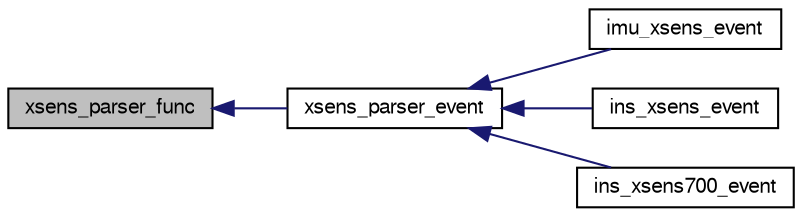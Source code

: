 digraph "xsens_parser_func"
{
  edge [fontname="FreeSans",fontsize="10",labelfontname="FreeSans",labelfontsize="10"];
  node [fontname="FreeSans",fontsize="10",shape=record];
  rankdir="LR";
  Node1 [label="xsens_parser_func",height=0.2,width=0.4,color="black", fillcolor="grey75", style="filled", fontcolor="black"];
  Node1 -> Node2 [dir="back",color="midnightblue",fontsize="10",style="solid",fontname="FreeSans"];
  Node2 [label="xsens_parser_event",height=0.2,width=0.4,color="black", fillcolor="white", style="filled",URL="$xsens__parser_8h.html#a9d0046af933b2f7d8eb98e697b678c6a"];
  Node2 -> Node3 [dir="back",color="midnightblue",fontsize="10",style="solid",fontname="FreeSans"];
  Node3 [label="imu_xsens_event",height=0.2,width=0.4,color="black", fillcolor="white", style="filled",URL="$imu__xsens_8h.html#a881da7d1492e95d09c81c6f3c5a1e4cd"];
  Node2 -> Node4 [dir="back",color="midnightblue",fontsize="10",style="solid",fontname="FreeSans"];
  Node4 [label="ins_xsens_event",height=0.2,width=0.4,color="black", fillcolor="white", style="filled",URL="$ins__xsens_8h.html#a8bfad9d883f0f0c3b3f3ae57a0d8e775"];
  Node2 -> Node5 [dir="back",color="midnightblue",fontsize="10",style="solid",fontname="FreeSans"];
  Node5 [label="ins_xsens700_event",height=0.2,width=0.4,color="black", fillcolor="white", style="filled",URL="$ins__xsens700_8h.html#af5b103447ab6c24b2ad38714d258b262"];
}
